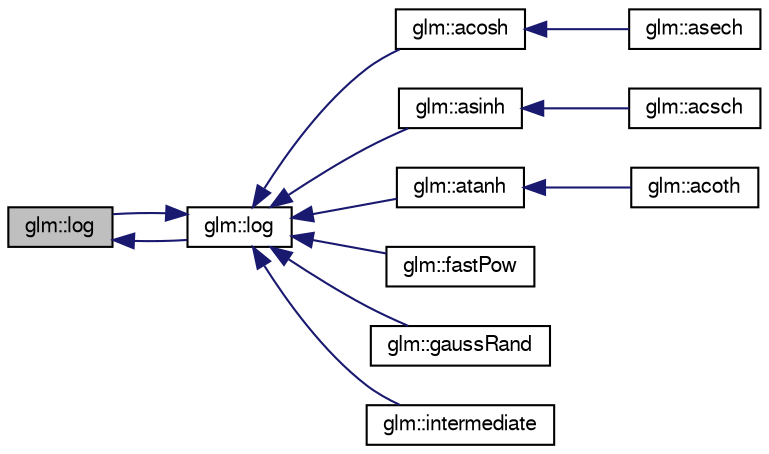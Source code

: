 digraph G
{
  bgcolor="transparent";
  edge [fontname="FreeSans",fontsize=10,labelfontname="FreeSans",labelfontsize=10];
  node [fontname="FreeSans",fontsize=10,shape=record];
  rankdir=LR;
  Node1 [label="glm::log",height=0.2,width=0.4,color="black", fillcolor="grey75", style="filled" fontcolor="black"];
  Node1 -> Node2 [dir=back,color="midnightblue",fontsize=10,style="solid"];
  Node2 [label="glm::log",height=0.2,width=0.4,color="black",URL="$group__core__func__exponential.html#gce8148db3949f9260f6f883f8dbae808"];
  Node2 -> Node3 [dir=back,color="midnightblue",fontsize=10,style="solid"];
  Node3 [label="glm::acosh",height=0.2,width=0.4,color="black",URL="$group__core__func__trigonometric.html#g7d91deddd26925a390f08448a1b9ab1a"];
  Node3 -> Node4 [dir=back,color="midnightblue",fontsize=10,style="solid"];
  Node4 [label="glm::asech",height=0.2,width=0.4,color="black",URL="$group__gtc__reciprocal.html#g05d1bc30693d02a9a08c9044d75c5333"];
  Node2 -> Node5 [dir=back,color="midnightblue",fontsize=10,style="solid"];
  Node5 [label="glm::asinh",height=0.2,width=0.4,color="black",URL="$group__core__func__trigonometric.html#gaedecffe9a7c10e5930c4ec938a0ca2e"];
  Node5 -> Node6 [dir=back,color="midnightblue",fontsize=10,style="solid"];
  Node6 [label="glm::acsch",height=0.2,width=0.4,color="black",URL="$group__gtc__reciprocal.html#gb24c5c23d9d3d10517ad80f5af515b0e"];
  Node2 -> Node7 [dir=back,color="midnightblue",fontsize=10,style="solid"];
  Node7 [label="glm::atanh",height=0.2,width=0.4,color="black",URL="$group__core__func__trigonometric.html#g5207916954ad98477bf488a9a188f045"];
  Node7 -> Node8 [dir=back,color="midnightblue",fontsize=10,style="solid"];
  Node8 [label="glm::acoth",height=0.2,width=0.4,color="black",URL="$group__gtc__reciprocal.html#g651e435e3e8f63b1ea1da0e5e7581864"];
  Node2 -> Node9 [dir=back,color="midnightblue",fontsize=10,style="solid"];
  Node9 [label="glm::fastPow",height=0.2,width=0.4,color="black",URL="$group__gtx__fast__exponential.html#g399b134d7015729817135440eb047d5a"];
  Node2 -> Node10 [dir=back,color="midnightblue",fontsize=10,style="solid"];
  Node10 [label="glm::gaussRand",height=0.2,width=0.4,color="black",URL="$group__gtc__random.html#gc045638daf634b0221ef4baaaf643cb2"];
  Node2 -> Node11 [dir=back,color="midnightblue",fontsize=10,style="solid"];
  Node11 [label="glm::intermediate",height=0.2,width=0.4,color="black",URL="$group__gtx__quaternion.html#ge94a070898e8be560a5dcf8e15854b2d"];
  Node2 -> Node1 [dir=back,color="midnightblue",fontsize=10,style="solid"];
}
